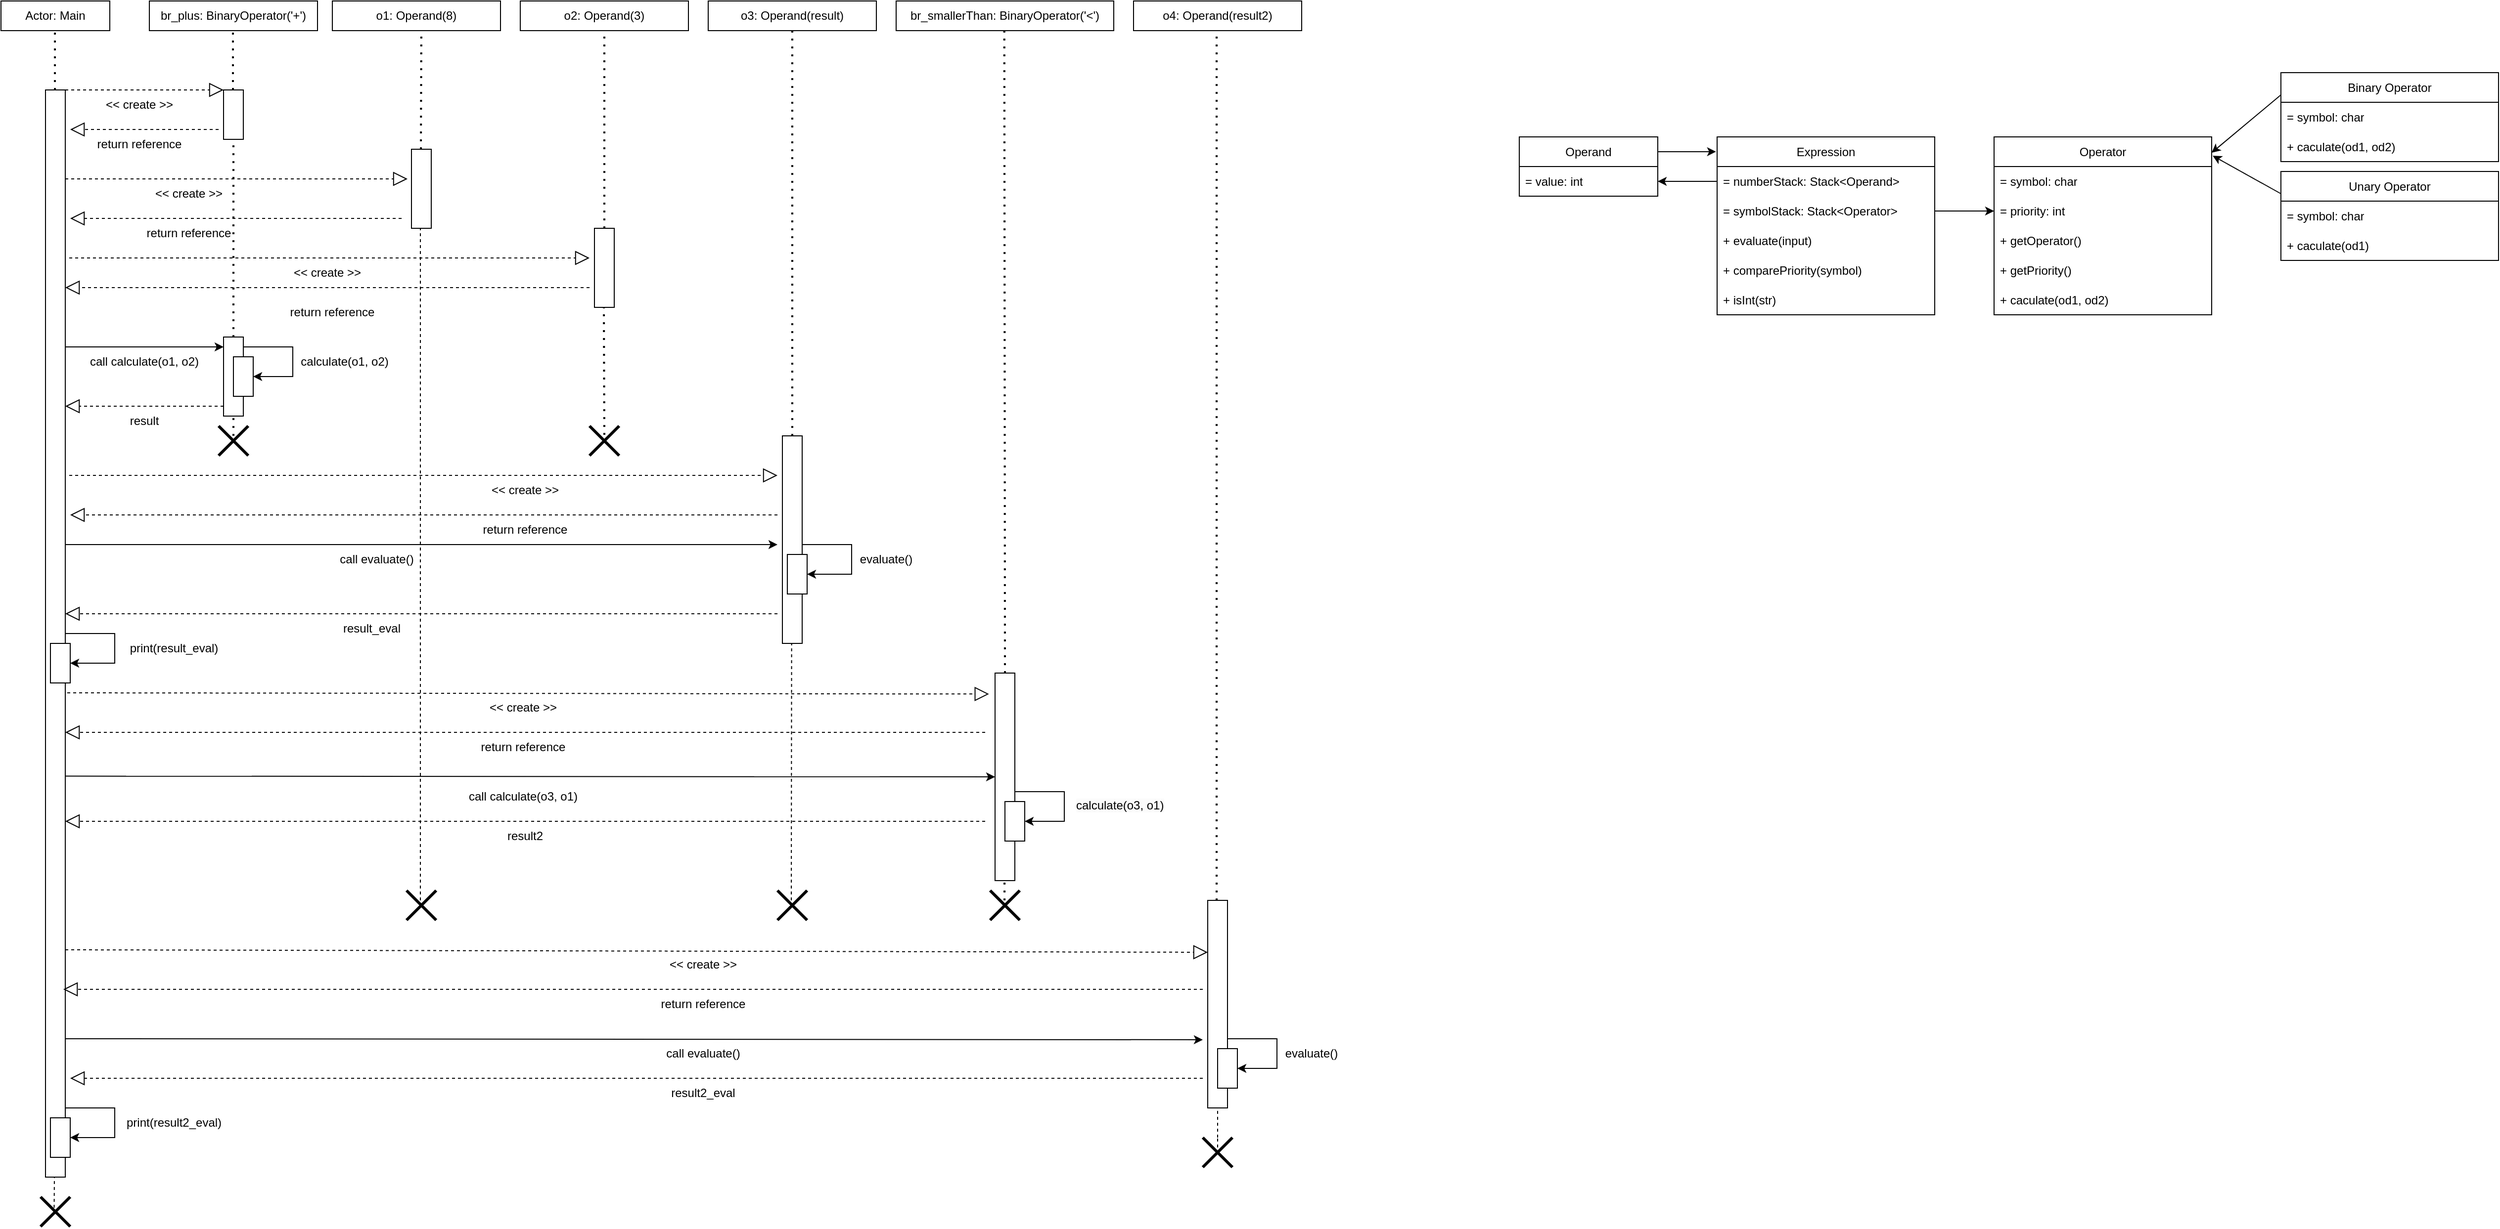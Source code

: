 <mxfile version="24.0.3" type="github">
  <diagram name="Page-1" id="vXKkPyih3UfHTyLI20uD">
    <mxGraphModel dx="1122" dy="753" grid="1" gridSize="10" guides="1" tooltips="1" connect="1" arrows="1" fold="1" page="1" pageScale="1" pageWidth="850" pageHeight="1100" math="0" shadow="0">
      <root>
        <mxCell id="0" />
        <mxCell id="1" parent="0" />
        <mxCell id="mRo3J8Dy_MVgOtisb3jq-1" value="" style="rounded=0;whiteSpace=wrap;html=1;" parent="1" vertex="1">
          <mxGeometry x="90" y="190" width="20" height="1100" as="geometry" />
        </mxCell>
        <mxCell id="mRo3J8Dy_MVgOtisb3jq-2" value="" style="endArrow=block;dashed=1;endFill=0;endSize=12;html=1;rounded=0;" parent="1" edge="1">
          <mxGeometry width="160" relative="1" as="geometry">
            <mxPoint x="110" y="190" as="sourcePoint" />
            <mxPoint x="270" y="190" as="targetPoint" />
          </mxGeometry>
        </mxCell>
        <mxCell id="mRo3J8Dy_MVgOtisb3jq-3" value="&amp;lt;&amp;lt; create &amp;gt;&amp;gt;" style="text;html=1;align=center;verticalAlign=middle;whiteSpace=wrap;rounded=0;" parent="1" vertex="1">
          <mxGeometry x="140" y="190" width="90" height="30" as="geometry" />
        </mxCell>
        <mxCell id="mRo3J8Dy_MVgOtisb3jq-4" value="" style="rounded=0;whiteSpace=wrap;html=1;" parent="1" vertex="1">
          <mxGeometry x="270" y="190" width="20" height="50" as="geometry" />
        </mxCell>
        <mxCell id="mRo3J8Dy_MVgOtisb3jq-5" value="" style="endArrow=none;dashed=1;html=1;dashPattern=1 3;strokeWidth=2;rounded=0;" parent="1" edge="1">
          <mxGeometry width="50" height="50" relative="1" as="geometry">
            <mxPoint x="279.5" y="190" as="sourcePoint" />
            <mxPoint x="279.5" y="130" as="targetPoint" />
          </mxGeometry>
        </mxCell>
        <mxCell id="mRo3J8Dy_MVgOtisb3jq-6" value="br_plus: BinaryOperator(&#39;+&#39;)" style="rounded=0;whiteSpace=wrap;html=1;" parent="1" vertex="1">
          <mxGeometry x="195" y="100" width="170" height="30" as="geometry" />
        </mxCell>
        <mxCell id="mRo3J8Dy_MVgOtisb3jq-7" value="" style="endArrow=block;dashed=1;endFill=0;endSize=12;html=1;rounded=0;entryX=-0.2;entryY=0.375;entryDx=0;entryDy=0;entryPerimeter=0;" parent="1" target="mRo3J8Dy_MVgOtisb3jq-9" edge="1">
          <mxGeometry width="160" relative="1" as="geometry">
            <mxPoint x="110" y="280" as="sourcePoint" />
            <mxPoint x="450" y="280.2" as="targetPoint" />
          </mxGeometry>
        </mxCell>
        <mxCell id="mRo3J8Dy_MVgOtisb3jq-8" value="&amp;lt;&amp;lt; create &amp;gt;&amp;gt;" style="text;html=1;align=center;verticalAlign=middle;whiteSpace=wrap;rounded=0;" parent="1" vertex="1">
          <mxGeometry x="190" y="280" width="90" height="30" as="geometry" />
        </mxCell>
        <mxCell id="mRo3J8Dy_MVgOtisb3jq-9" value="" style="rounded=0;whiteSpace=wrap;html=1;" parent="1" vertex="1">
          <mxGeometry x="460" y="250" width="20" height="80" as="geometry" />
        </mxCell>
        <mxCell id="mRo3J8Dy_MVgOtisb3jq-10" value="" style="endArrow=none;dashed=1;html=1;dashPattern=1 3;strokeWidth=2;rounded=0;" parent="1" edge="1">
          <mxGeometry width="50" height="50" relative="1" as="geometry">
            <mxPoint x="469.5" y="250" as="sourcePoint" />
            <mxPoint x="470" y="130" as="targetPoint" />
          </mxGeometry>
        </mxCell>
        <mxCell id="mRo3J8Dy_MVgOtisb3jq-11" value="o1: Operand(8)" style="rounded=0;whiteSpace=wrap;html=1;" parent="1" vertex="1">
          <mxGeometry x="380" y="100" width="170" height="30" as="geometry" />
        </mxCell>
        <mxCell id="mRo3J8Dy_MVgOtisb3jq-12" value="" style="rounded=0;whiteSpace=wrap;html=1;" parent="1" vertex="1">
          <mxGeometry x="645" y="330" width="20" height="80" as="geometry" />
        </mxCell>
        <mxCell id="mRo3J8Dy_MVgOtisb3jq-13" value="" style="endArrow=none;dashed=1;html=1;dashPattern=1 3;strokeWidth=2;rounded=0;exitX=0.5;exitY=0;exitDx=0;exitDy=0;" parent="1" source="mRo3J8Dy_MVgOtisb3jq-12" edge="1">
          <mxGeometry width="50" height="50" relative="1" as="geometry">
            <mxPoint x="654.5" y="250" as="sourcePoint" />
            <mxPoint x="655" y="130" as="targetPoint" />
          </mxGeometry>
        </mxCell>
        <mxCell id="mRo3J8Dy_MVgOtisb3jq-14" value="o2: Operand(3)" style="rounded=0;whiteSpace=wrap;html=1;" parent="1" vertex="1">
          <mxGeometry x="570" y="100" width="170" height="30" as="geometry" />
        </mxCell>
        <mxCell id="mRo3J8Dy_MVgOtisb3jq-15" value="&amp;lt;&amp;lt; create &amp;gt;&amp;gt;" style="text;html=1;align=center;verticalAlign=middle;whiteSpace=wrap;rounded=0;" parent="1" vertex="1">
          <mxGeometry x="330" y="360" width="90" height="30" as="geometry" />
        </mxCell>
        <mxCell id="mRo3J8Dy_MVgOtisb3jq-16" value="" style="endArrow=none;dashed=1;html=1;dashPattern=1 3;strokeWidth=2;rounded=0;entryX=0.5;entryY=1;entryDx=0;entryDy=0;" parent="1" target="mRo3J8Dy_MVgOtisb3jq-4" edge="1">
          <mxGeometry width="50" height="50" relative="1" as="geometry">
            <mxPoint x="280" y="440" as="sourcePoint" />
            <mxPoint x="280" y="500" as="targetPoint" />
          </mxGeometry>
        </mxCell>
        <mxCell id="mRo3J8Dy_MVgOtisb3jq-17" value="" style="rounded=0;whiteSpace=wrap;html=1;" parent="1" vertex="1">
          <mxGeometry x="270" y="440" width="20" height="80" as="geometry" />
        </mxCell>
        <mxCell id="mRo3J8Dy_MVgOtisb3jq-18" value="" style="endArrow=classic;html=1;rounded=0;entryX=0;entryY=0.125;entryDx=0;entryDy=0;entryPerimeter=0;" parent="1" target="mRo3J8Dy_MVgOtisb3jq-17" edge="1">
          <mxGeometry width="50" height="50" relative="1" as="geometry">
            <mxPoint x="110" y="450" as="sourcePoint" />
            <mxPoint x="160" y="400" as="targetPoint" />
          </mxGeometry>
        </mxCell>
        <mxCell id="mRo3J8Dy_MVgOtisb3jq-19" value="call calculate(o1, o2)" style="text;html=1;align=center;verticalAlign=middle;whiteSpace=wrap;rounded=0;" parent="1" vertex="1">
          <mxGeometry x="130" y="450" width="120" height="30" as="geometry" />
        </mxCell>
        <mxCell id="mRo3J8Dy_MVgOtisb3jq-20" value="" style="endArrow=block;dashed=1;endFill=0;endSize=12;html=1;rounded=0;" parent="1" edge="1">
          <mxGeometry width="160" relative="1" as="geometry">
            <mxPoint x="270" y="510" as="sourcePoint" />
            <mxPoint x="110" y="510" as="targetPoint" />
          </mxGeometry>
        </mxCell>
        <mxCell id="mRo3J8Dy_MVgOtisb3jq-21" value="result" style="text;html=1;align=center;verticalAlign=middle;whiteSpace=wrap;rounded=0;" parent="1" vertex="1">
          <mxGeometry x="160" y="510" width="60" height="30" as="geometry" />
        </mxCell>
        <mxCell id="mRo3J8Dy_MVgOtisb3jq-22" value="" style="rounded=0;whiteSpace=wrap;html=1;" parent="1" vertex="1">
          <mxGeometry x="835" y="540" width="20" height="210" as="geometry" />
        </mxCell>
        <mxCell id="mRo3J8Dy_MVgOtisb3jq-23" value="" style="endArrow=none;dashed=1;html=1;dashPattern=1 3;strokeWidth=2;rounded=0;exitX=0.5;exitY=0;exitDx=0;exitDy=0;" parent="1" source="mRo3J8Dy_MVgOtisb3jq-22" edge="1">
          <mxGeometry width="50" height="50" relative="1" as="geometry">
            <mxPoint x="844.5" y="250" as="sourcePoint" />
            <mxPoint x="845" y="130" as="targetPoint" />
          </mxGeometry>
        </mxCell>
        <mxCell id="mRo3J8Dy_MVgOtisb3jq-24" value="o3: Operand(result)" style="rounded=0;whiteSpace=wrap;html=1;" parent="1" vertex="1">
          <mxGeometry x="760" y="100" width="170" height="30" as="geometry" />
        </mxCell>
        <mxCell id="mRo3J8Dy_MVgOtisb3jq-25" value="&amp;lt;&amp;lt; create &amp;gt;&amp;gt;" style="text;html=1;align=center;verticalAlign=middle;whiteSpace=wrap;rounded=0;" parent="1" vertex="1">
          <mxGeometry x="530" y="580" width="90" height="30" as="geometry" />
        </mxCell>
        <mxCell id="mRo3J8Dy_MVgOtisb3jq-26" value="" style="endArrow=none;dashed=1;html=1;dashPattern=1 3;strokeWidth=2;rounded=0;" parent="1" edge="1">
          <mxGeometry width="50" height="50" relative="1" as="geometry">
            <mxPoint x="280" y="540" as="sourcePoint" />
            <mxPoint x="280" y="520" as="targetPoint" />
          </mxGeometry>
        </mxCell>
        <mxCell id="mRo3J8Dy_MVgOtisb3jq-27" value="" style="shape=umlDestroy;whiteSpace=wrap;html=1;strokeWidth=3;targetShapes=umlLifeline;" parent="1" vertex="1">
          <mxGeometry x="265" y="530" width="30" height="30" as="geometry" />
        </mxCell>
        <mxCell id="mRo3J8Dy_MVgOtisb3jq-28" value="" style="shape=umlDestroy;whiteSpace=wrap;html=1;strokeWidth=3;targetShapes=umlLifeline;" parent="1" vertex="1">
          <mxGeometry x="640" y="530" width="30" height="30" as="geometry" />
        </mxCell>
        <mxCell id="mRo3J8Dy_MVgOtisb3jq-29" value="" style="endArrow=none;dashed=1;html=1;dashPattern=1 3;strokeWidth=2;rounded=0;exitX=0.5;exitY=0.3;exitDx=0;exitDy=0;exitPerimeter=0;" parent="1" source="mRo3J8Dy_MVgOtisb3jq-28" edge="1">
          <mxGeometry width="50" height="50" relative="1" as="geometry">
            <mxPoint x="654.5" y="490" as="sourcePoint" />
            <mxPoint x="654.5" y="410" as="targetPoint" />
          </mxGeometry>
        </mxCell>
        <mxCell id="mRo3J8Dy_MVgOtisb3jq-30" value="" style="endArrow=block;dashed=1;endFill=0;endSize=12;html=1;rounded=0;" parent="1" edge="1">
          <mxGeometry width="160" relative="1" as="geometry">
            <mxPoint x="114" y="360" as="sourcePoint" />
            <mxPoint x="640" y="360" as="targetPoint" />
          </mxGeometry>
        </mxCell>
        <mxCell id="mRo3J8Dy_MVgOtisb3jq-31" value="" style="endArrow=block;dashed=1;endFill=0;endSize=12;html=1;rounded=0;" parent="1" edge="1">
          <mxGeometry width="160" relative="1" as="geometry">
            <mxPoint x="114" y="580" as="sourcePoint" />
            <mxPoint x="830" y="580" as="targetPoint" />
          </mxGeometry>
        </mxCell>
        <mxCell id="mRo3J8Dy_MVgOtisb3jq-32" value="" style="endArrow=classic;html=1;rounded=0;" parent="1" edge="1">
          <mxGeometry width="50" height="50" relative="1" as="geometry">
            <mxPoint x="110" y="650" as="sourcePoint" />
            <mxPoint x="830" y="650" as="targetPoint" />
          </mxGeometry>
        </mxCell>
        <mxCell id="mRo3J8Dy_MVgOtisb3jq-33" value="call evaluate()" style="text;html=1;align=center;verticalAlign=middle;whiteSpace=wrap;rounded=0;" parent="1" vertex="1">
          <mxGeometry x="385" y="650" width="80" height="30" as="geometry" />
        </mxCell>
        <mxCell id="mRo3J8Dy_MVgOtisb3jq-34" value="" style="endArrow=block;dashed=1;endFill=0;endSize=12;html=1;rounded=0;" parent="1" edge="1">
          <mxGeometry width="160" relative="1" as="geometry">
            <mxPoint x="830" y="720" as="sourcePoint" />
            <mxPoint x="110" y="720" as="targetPoint" />
          </mxGeometry>
        </mxCell>
        <mxCell id="mRo3J8Dy_MVgOtisb3jq-35" value="result_eval" style="text;html=1;align=center;verticalAlign=middle;whiteSpace=wrap;rounded=0;" parent="1" vertex="1">
          <mxGeometry x="390" y="720" width="60" height="30" as="geometry" />
        </mxCell>
        <mxCell id="mRo3J8Dy_MVgOtisb3jq-36" value="" style="endArrow=none;dashed=1;html=1;dashPattern=1 3;strokeWidth=2;rounded=0;" parent="1" edge="1">
          <mxGeometry width="50" height="50" relative="1" as="geometry">
            <mxPoint x="99.5" y="190" as="sourcePoint" />
            <mxPoint x="99.5" y="130" as="targetPoint" />
          </mxGeometry>
        </mxCell>
        <mxCell id="mRo3J8Dy_MVgOtisb3jq-37" value="Actor: Main" style="rounded=0;whiteSpace=wrap;html=1;" parent="1" vertex="1">
          <mxGeometry x="45" y="100" width="110" height="30" as="geometry" />
        </mxCell>
        <mxCell id="mRo3J8Dy_MVgOtisb3jq-38" value="" style="endArrow=block;dashed=1;endFill=0;endSize=12;html=1;rounded=0;" parent="1" edge="1">
          <mxGeometry width="160" relative="1" as="geometry">
            <mxPoint x="265" y="230" as="sourcePoint" />
            <mxPoint x="115" y="230" as="targetPoint" />
          </mxGeometry>
        </mxCell>
        <mxCell id="mRo3J8Dy_MVgOtisb3jq-39" value="" style="endArrow=block;dashed=1;endFill=0;endSize=12;html=1;rounded=0;" parent="1" edge="1">
          <mxGeometry width="160" relative="1" as="geometry">
            <mxPoint x="450" y="320" as="sourcePoint" />
            <mxPoint x="115" y="320" as="targetPoint" />
          </mxGeometry>
        </mxCell>
        <mxCell id="mRo3J8Dy_MVgOtisb3jq-40" value="" style="endArrow=block;dashed=1;endFill=0;endSize=12;html=1;rounded=0;" parent="1" edge="1">
          <mxGeometry width="160" relative="1" as="geometry">
            <mxPoint x="640" y="390" as="sourcePoint" />
            <mxPoint x="110" y="390" as="targetPoint" />
          </mxGeometry>
        </mxCell>
        <mxCell id="mRo3J8Dy_MVgOtisb3jq-41" value="return reference" style="text;html=1;strokeColor=none;fillColor=none;align=center;verticalAlign=middle;whiteSpace=wrap;rounded=0;" parent="1" vertex="1">
          <mxGeometry x="140" y="230" width="90" height="30" as="geometry" />
        </mxCell>
        <mxCell id="mRo3J8Dy_MVgOtisb3jq-42" value="return reference" style="text;html=1;strokeColor=none;fillColor=none;align=center;verticalAlign=middle;whiteSpace=wrap;rounded=0;" parent="1" vertex="1">
          <mxGeometry x="190" y="320" width="90" height="30" as="geometry" />
        </mxCell>
        <mxCell id="mRo3J8Dy_MVgOtisb3jq-43" value="return reference" style="text;html=1;strokeColor=none;fillColor=none;align=center;verticalAlign=middle;whiteSpace=wrap;rounded=0;" parent="1" vertex="1">
          <mxGeometry x="335" y="400" width="90" height="30" as="geometry" />
        </mxCell>
        <mxCell id="mRo3J8Dy_MVgOtisb3jq-44" value="" style="endArrow=block;dashed=1;endFill=0;endSize=12;html=1;rounded=0;" parent="1" edge="1">
          <mxGeometry width="160" relative="1" as="geometry">
            <mxPoint x="830" y="620" as="sourcePoint" />
            <mxPoint x="115" y="620" as="targetPoint" />
          </mxGeometry>
        </mxCell>
        <mxCell id="mRo3J8Dy_MVgOtisb3jq-45" value="return reference" style="text;html=1;strokeColor=none;fillColor=none;align=center;verticalAlign=middle;whiteSpace=wrap;rounded=0;" parent="1" vertex="1">
          <mxGeometry x="530" y="620" width="90" height="30" as="geometry" />
        </mxCell>
        <mxCell id="mRo3J8Dy_MVgOtisb3jq-46" value="Expression" style="swimlane;fontStyle=0;childLayout=stackLayout;horizontal=1;startSize=30;horizontalStack=0;resizeParent=1;resizeParentMax=0;resizeLast=0;collapsible=1;marginBottom=0;whiteSpace=wrap;html=1;" parent="1" vertex="1">
          <mxGeometry x="1780" y="237.5" width="220" height="180" as="geometry" />
        </mxCell>
        <mxCell id="mRo3J8Dy_MVgOtisb3jq-47" value="= numberStack: Stack&amp;lt;Operand&amp;gt;" style="text;strokeColor=none;fillColor=none;align=left;verticalAlign=middle;spacingLeft=4;spacingRight=4;overflow=hidden;points=[[0,0.5],[1,0.5]];portConstraint=eastwest;rotatable=0;whiteSpace=wrap;html=1;" parent="mRo3J8Dy_MVgOtisb3jq-46" vertex="1">
          <mxGeometry y="30" width="220" height="30" as="geometry" />
        </mxCell>
        <mxCell id="mRo3J8Dy_MVgOtisb3jq-48" value="= symbolStack: Stack&amp;lt;Operator&amp;gt;" style="text;strokeColor=none;fillColor=none;align=left;verticalAlign=middle;spacingLeft=4;spacingRight=4;overflow=hidden;points=[[0,0.5],[1,0.5]];portConstraint=eastwest;rotatable=0;whiteSpace=wrap;html=1;" parent="mRo3J8Dy_MVgOtisb3jq-46" vertex="1">
          <mxGeometry y="60" width="220" height="30" as="geometry" />
        </mxCell>
        <mxCell id="mRo3J8Dy_MVgOtisb3jq-49" value="+ evaluate(input)" style="text;strokeColor=none;fillColor=none;align=left;verticalAlign=middle;spacingLeft=4;spacingRight=4;overflow=hidden;points=[[0,0.5],[1,0.5]];portConstraint=eastwest;rotatable=0;whiteSpace=wrap;html=1;" parent="mRo3J8Dy_MVgOtisb3jq-46" vertex="1">
          <mxGeometry y="90" width="220" height="30" as="geometry" />
        </mxCell>
        <mxCell id="mRo3J8Dy_MVgOtisb3jq-50" value="+&amp;nbsp;comparePriority(symbol)" style="text;strokeColor=none;fillColor=none;align=left;verticalAlign=middle;spacingLeft=4;spacingRight=4;overflow=hidden;points=[[0,0.5],[1,0.5]];portConstraint=eastwest;rotatable=0;whiteSpace=wrap;html=1;" parent="mRo3J8Dy_MVgOtisb3jq-46" vertex="1">
          <mxGeometry y="120" width="220" height="30" as="geometry" />
        </mxCell>
        <mxCell id="mRo3J8Dy_MVgOtisb3jq-51" value="+&amp;nbsp;isInt(str)" style="text;strokeColor=none;fillColor=none;align=left;verticalAlign=middle;spacingLeft=4;spacingRight=4;overflow=hidden;points=[[0,0.5],[1,0.5]];portConstraint=eastwest;rotatable=0;whiteSpace=wrap;html=1;" parent="mRo3J8Dy_MVgOtisb3jq-46" vertex="1">
          <mxGeometry y="150" width="220" height="30" as="geometry" />
        </mxCell>
        <mxCell id="mRo3J8Dy_MVgOtisb3jq-52" value="Operand" style="swimlane;fontStyle=0;childLayout=stackLayout;horizontal=1;startSize=30;horizontalStack=0;resizeParent=1;resizeParentMax=0;resizeLast=0;collapsible=1;marginBottom=0;whiteSpace=wrap;html=1;" parent="1" vertex="1">
          <mxGeometry x="1580" y="237.5" width="140" height="60" as="geometry" />
        </mxCell>
        <mxCell id="mRo3J8Dy_MVgOtisb3jq-53" value="= value: int" style="text;strokeColor=none;fillColor=none;align=left;verticalAlign=middle;spacingLeft=4;spacingRight=4;overflow=hidden;points=[[0,0.5],[1,0.5]];portConstraint=eastwest;rotatable=0;whiteSpace=wrap;html=1;" parent="mRo3J8Dy_MVgOtisb3jq-52" vertex="1">
          <mxGeometry y="30" width="140" height="30" as="geometry" />
        </mxCell>
        <mxCell id="mRo3J8Dy_MVgOtisb3jq-54" style="edgeStyle=orthogonalEdgeStyle;rounded=0;orthogonalLoop=1;jettySize=auto;html=1;exitX=1;exitY=0.25;exitDx=0;exitDy=0;entryX=-0.005;entryY=0.083;entryDx=0;entryDy=0;entryPerimeter=0;" parent="1" source="mRo3J8Dy_MVgOtisb3jq-52" target="mRo3J8Dy_MVgOtisb3jq-46" edge="1">
          <mxGeometry relative="1" as="geometry" />
        </mxCell>
        <mxCell id="mRo3J8Dy_MVgOtisb3jq-55" style="edgeStyle=none;rounded=0;orthogonalLoop=1;jettySize=auto;html=1;exitX=0;exitY=0.5;exitDx=0;exitDy=0;entryX=1;entryY=0.5;entryDx=0;entryDy=0;" parent="1" source="mRo3J8Dy_MVgOtisb3jq-47" target="mRo3J8Dy_MVgOtisb3jq-53" edge="1">
          <mxGeometry relative="1" as="geometry" />
        </mxCell>
        <mxCell id="mRo3J8Dy_MVgOtisb3jq-56" value="Operator" style="swimlane;fontStyle=0;childLayout=stackLayout;horizontal=1;startSize=30;horizontalStack=0;resizeParent=1;resizeParentMax=0;resizeLast=0;collapsible=1;marginBottom=0;whiteSpace=wrap;html=1;" parent="1" vertex="1">
          <mxGeometry x="2060" y="237.5" width="220" height="180" as="geometry" />
        </mxCell>
        <mxCell id="mRo3J8Dy_MVgOtisb3jq-57" value="= symbol: char" style="text;strokeColor=none;fillColor=none;align=left;verticalAlign=middle;spacingLeft=4;spacingRight=4;overflow=hidden;points=[[0,0.5],[1,0.5]];portConstraint=eastwest;rotatable=0;whiteSpace=wrap;html=1;" parent="mRo3J8Dy_MVgOtisb3jq-56" vertex="1">
          <mxGeometry y="30" width="220" height="30" as="geometry" />
        </mxCell>
        <mxCell id="mRo3J8Dy_MVgOtisb3jq-58" value="= priority: int" style="text;strokeColor=none;fillColor=none;align=left;verticalAlign=middle;spacingLeft=4;spacingRight=4;overflow=hidden;points=[[0,0.5],[1,0.5]];portConstraint=eastwest;rotatable=0;whiteSpace=wrap;html=1;" parent="mRo3J8Dy_MVgOtisb3jq-56" vertex="1">
          <mxGeometry y="60" width="220" height="30" as="geometry" />
        </mxCell>
        <mxCell id="mRo3J8Dy_MVgOtisb3jq-59" value="+ getOperator()" style="text;strokeColor=none;fillColor=none;align=left;verticalAlign=middle;spacingLeft=4;spacingRight=4;overflow=hidden;points=[[0,0.5],[1,0.5]];portConstraint=eastwest;rotatable=0;whiteSpace=wrap;html=1;" parent="mRo3J8Dy_MVgOtisb3jq-56" vertex="1">
          <mxGeometry y="90" width="220" height="30" as="geometry" />
        </mxCell>
        <mxCell id="mRo3J8Dy_MVgOtisb3jq-60" value="+&amp;nbsp;getPriority()" style="text;strokeColor=none;fillColor=none;align=left;verticalAlign=middle;spacingLeft=4;spacingRight=4;overflow=hidden;points=[[0,0.5],[1,0.5]];portConstraint=eastwest;rotatable=0;whiteSpace=wrap;html=1;" parent="mRo3J8Dy_MVgOtisb3jq-56" vertex="1">
          <mxGeometry y="120" width="220" height="30" as="geometry" />
        </mxCell>
        <mxCell id="mRo3J8Dy_MVgOtisb3jq-61" value="+&amp;nbsp;caculate(od1, od2)" style="text;strokeColor=none;fillColor=none;align=left;verticalAlign=middle;spacingLeft=4;spacingRight=4;overflow=hidden;points=[[0,0.5],[1,0.5]];portConstraint=eastwest;rotatable=0;whiteSpace=wrap;html=1;" parent="mRo3J8Dy_MVgOtisb3jq-56" vertex="1">
          <mxGeometry y="150" width="220" height="30" as="geometry" />
        </mxCell>
        <mxCell id="mRo3J8Dy_MVgOtisb3jq-62" style="edgeStyle=none;rounded=0;orthogonalLoop=1;jettySize=auto;html=1;exitX=1;exitY=0.5;exitDx=0;exitDy=0;entryX=0;entryY=0.5;entryDx=0;entryDy=0;" parent="1" source="mRo3J8Dy_MVgOtisb3jq-48" target="mRo3J8Dy_MVgOtisb3jq-58" edge="1">
          <mxGeometry relative="1" as="geometry" />
        </mxCell>
        <mxCell id="mRo3J8Dy_MVgOtisb3jq-63" value="Binary Operator" style="swimlane;fontStyle=0;childLayout=stackLayout;horizontal=1;startSize=30;horizontalStack=0;resizeParent=1;resizeParentMax=0;resizeLast=0;collapsible=1;marginBottom=0;whiteSpace=wrap;html=1;" parent="1" vertex="1">
          <mxGeometry x="2350" y="172.5" width="220" height="90" as="geometry" />
        </mxCell>
        <mxCell id="mRo3J8Dy_MVgOtisb3jq-64" value="= symbol: char" style="text;strokeColor=none;fillColor=none;align=left;verticalAlign=middle;spacingLeft=4;spacingRight=4;overflow=hidden;points=[[0,0.5],[1,0.5]];portConstraint=eastwest;rotatable=0;whiteSpace=wrap;html=1;" parent="mRo3J8Dy_MVgOtisb3jq-63" vertex="1">
          <mxGeometry y="30" width="220" height="30" as="geometry" />
        </mxCell>
        <mxCell id="mRo3J8Dy_MVgOtisb3jq-65" value="+&amp;nbsp;caculate(od1, od2)" style="text;strokeColor=none;fillColor=none;align=left;verticalAlign=middle;spacingLeft=4;spacingRight=4;overflow=hidden;points=[[0,0.5],[1,0.5]];portConstraint=eastwest;rotatable=0;whiteSpace=wrap;html=1;" parent="mRo3J8Dy_MVgOtisb3jq-63" vertex="1">
          <mxGeometry y="60" width="220" height="30" as="geometry" />
        </mxCell>
        <mxCell id="mRo3J8Dy_MVgOtisb3jq-66" value="Unary Operator" style="swimlane;fontStyle=0;childLayout=stackLayout;horizontal=1;startSize=30;horizontalStack=0;resizeParent=1;resizeParentMax=0;resizeLast=0;collapsible=1;marginBottom=0;whiteSpace=wrap;html=1;" parent="1" vertex="1">
          <mxGeometry x="2350" y="272.5" width="220" height="90" as="geometry" />
        </mxCell>
        <mxCell id="mRo3J8Dy_MVgOtisb3jq-67" value="= symbol: char" style="text;strokeColor=none;fillColor=none;align=left;verticalAlign=middle;spacingLeft=4;spacingRight=4;overflow=hidden;points=[[0,0.5],[1,0.5]];portConstraint=eastwest;rotatable=0;whiteSpace=wrap;html=1;" parent="mRo3J8Dy_MVgOtisb3jq-66" vertex="1">
          <mxGeometry y="30" width="220" height="30" as="geometry" />
        </mxCell>
        <mxCell id="mRo3J8Dy_MVgOtisb3jq-68" value="+&amp;nbsp;caculate(od1)" style="text;strokeColor=none;fillColor=none;align=left;verticalAlign=middle;spacingLeft=4;spacingRight=4;overflow=hidden;points=[[0,0.5],[1,0.5]];portConstraint=eastwest;rotatable=0;whiteSpace=wrap;html=1;" parent="mRo3J8Dy_MVgOtisb3jq-66" vertex="1">
          <mxGeometry y="60" width="220" height="30" as="geometry" />
        </mxCell>
        <mxCell id="mRo3J8Dy_MVgOtisb3jq-69" style="edgeStyle=none;rounded=0;orthogonalLoop=1;jettySize=auto;html=1;exitX=0;exitY=0.25;exitDx=0;exitDy=0;entryX=1.005;entryY=0.106;entryDx=0;entryDy=0;entryPerimeter=0;" parent="1" source="mRo3J8Dy_MVgOtisb3jq-66" target="mRo3J8Dy_MVgOtisb3jq-56" edge="1">
          <mxGeometry relative="1" as="geometry" />
        </mxCell>
        <mxCell id="mRo3J8Dy_MVgOtisb3jq-70" style="edgeStyle=none;rounded=0;orthogonalLoop=1;jettySize=auto;html=1;exitX=0;exitY=0.25;exitDx=0;exitDy=0;entryX=1;entryY=0.089;entryDx=0;entryDy=0;entryPerimeter=0;" parent="1" source="mRo3J8Dy_MVgOtisb3jq-63" target="mRo3J8Dy_MVgOtisb3jq-56" edge="1">
          <mxGeometry relative="1" as="geometry" />
        </mxCell>
        <mxCell id="mRo3J8Dy_MVgOtisb3jq-71" value="br_smallerThan: BinaryOperator(&#39;&amp;lt;&#39;)" style="rounded=0;whiteSpace=wrap;html=1;" parent="1" vertex="1">
          <mxGeometry x="950" y="100" width="220" height="30" as="geometry" />
        </mxCell>
        <mxCell id="mRo3J8Dy_MVgOtisb3jq-72" value="" style="endArrow=none;dashed=1;html=1;dashPattern=1 3;strokeWidth=2;rounded=0;" parent="1" edge="1">
          <mxGeometry width="50" height="50" relative="1" as="geometry">
            <mxPoint x="1060" y="780" as="sourcePoint" />
            <mxPoint x="1059.38" y="130" as="targetPoint" />
          </mxGeometry>
        </mxCell>
        <mxCell id="mRo3J8Dy_MVgOtisb3jq-73" value="" style="rounded=0;whiteSpace=wrap;html=1;" parent="1" vertex="1">
          <mxGeometry x="1050" y="780" width="20" height="210" as="geometry" />
        </mxCell>
        <mxCell id="mRo3J8Dy_MVgOtisb3jq-74" value="&amp;lt;&amp;lt; create &amp;gt;&amp;gt;" style="text;html=1;align=center;verticalAlign=middle;whiteSpace=wrap;rounded=0;" parent="1" vertex="1">
          <mxGeometry x="528" y="800" width="90" height="30" as="geometry" />
        </mxCell>
        <mxCell id="mRo3J8Dy_MVgOtisb3jq-75" value="" style="endArrow=block;dashed=1;endFill=0;endSize=12;html=1;rounded=0;entryX=-0.306;entryY=0.101;entryDx=0;entryDy=0;entryPerimeter=0;" parent="1" target="mRo3J8Dy_MVgOtisb3jq-73" edge="1">
          <mxGeometry width="160" relative="1" as="geometry">
            <mxPoint x="112" y="800" as="sourcePoint" />
            <mxPoint x="828" y="800" as="targetPoint" />
          </mxGeometry>
        </mxCell>
        <mxCell id="mRo3J8Dy_MVgOtisb3jq-76" value="" style="rounded=0;whiteSpace=wrap;html=1;" parent="1" vertex="1">
          <mxGeometry x="280" y="460" width="20" height="40" as="geometry" />
        </mxCell>
        <mxCell id="mRo3J8Dy_MVgOtisb3jq-77" value="" style="endArrow=classic;html=1;rounded=0;entryX=1;entryY=0.5;entryDx=0;entryDy=0;" parent="1" target="mRo3J8Dy_MVgOtisb3jq-76" edge="1">
          <mxGeometry width="50" height="50" relative="1" as="geometry">
            <mxPoint x="290" y="450" as="sourcePoint" />
            <mxPoint x="310" y="480" as="targetPoint" />
            <Array as="points">
              <mxPoint x="340" y="450" />
              <mxPoint x="340" y="480" />
            </Array>
          </mxGeometry>
        </mxCell>
        <mxCell id="mRo3J8Dy_MVgOtisb3jq-78" value="calculate(o1, o2)" style="text;html=1;align=center;verticalAlign=middle;whiteSpace=wrap;rounded=0;" parent="1" vertex="1">
          <mxGeometry x="335" y="450" width="115" height="30" as="geometry" />
        </mxCell>
        <mxCell id="mRo3J8Dy_MVgOtisb3jq-81" value="" style="rounded=0;whiteSpace=wrap;html=1;" parent="1" vertex="1">
          <mxGeometry x="840" y="660" width="20" height="40" as="geometry" />
        </mxCell>
        <mxCell id="mRo3J8Dy_MVgOtisb3jq-83" value="" style="endArrow=classic;html=1;rounded=0;" parent="1" edge="1">
          <mxGeometry width="50" height="50" relative="1" as="geometry">
            <mxPoint x="855" y="650" as="sourcePoint" />
            <mxPoint x="860" y="680" as="targetPoint" />
            <Array as="points">
              <mxPoint x="905" y="650" />
              <mxPoint x="905" y="680" />
            </Array>
          </mxGeometry>
        </mxCell>
        <mxCell id="mRo3J8Dy_MVgOtisb3jq-84" value="evaluate()" style="text;html=1;align=center;verticalAlign=middle;whiteSpace=wrap;rounded=0;" parent="1" vertex="1">
          <mxGeometry x="910" y="650" width="60" height="30" as="geometry" />
        </mxCell>
        <mxCell id="i0x0hVk65Gr4H84DX87L-1" value="" style="endArrow=block;dashed=1;endFill=0;endSize=12;html=1;rounded=0;" edge="1" parent="1">
          <mxGeometry width="160" relative="1" as="geometry">
            <mxPoint x="1040" y="840" as="sourcePoint" />
            <mxPoint x="110" y="840" as="targetPoint" />
          </mxGeometry>
        </mxCell>
        <mxCell id="i0x0hVk65Gr4H84DX87L-2" value="return reference" style="text;html=1;strokeColor=none;fillColor=none;align=center;verticalAlign=middle;whiteSpace=wrap;rounded=0;" vertex="1" parent="1">
          <mxGeometry x="528" y="840" width="90" height="30" as="geometry" />
        </mxCell>
        <mxCell id="i0x0hVk65Gr4H84DX87L-4" value="call calculate(o3, o1)" style="text;html=1;align=center;verticalAlign=middle;whiteSpace=wrap;rounded=0;" vertex="1" parent="1">
          <mxGeometry x="513" y="890" width="120" height="30" as="geometry" />
        </mxCell>
        <mxCell id="i0x0hVk65Gr4H84DX87L-5" value="" style="rounded=0;whiteSpace=wrap;html=1;" vertex="1" parent="1">
          <mxGeometry x="1060" y="910" width="20" height="40" as="geometry" />
        </mxCell>
        <mxCell id="i0x0hVk65Gr4H84DX87L-6" value="" style="endArrow=classic;html=1;rounded=0;entryX=1;entryY=0.5;entryDx=0;entryDy=0;" edge="1" parent="1">
          <mxGeometry width="50" height="50" relative="1" as="geometry">
            <mxPoint x="1070" y="900" as="sourcePoint" />
            <mxPoint x="1080" y="930" as="targetPoint" />
            <Array as="points">
              <mxPoint x="1120" y="900" />
              <mxPoint x="1120" y="930" />
            </Array>
          </mxGeometry>
        </mxCell>
        <mxCell id="i0x0hVk65Gr4H84DX87L-7" value="&lt;span style=&quot;color: rgb(0, 0, 0); font-family: Helvetica; font-size: 12px; font-style: normal; font-variant-ligatures: normal; font-variant-caps: normal; font-weight: 400; letter-spacing: normal; orphans: 2; text-align: center; text-indent: 0px; text-transform: none; widows: 2; word-spacing: 0px; -webkit-text-stroke-width: 0px; white-space: normal; background-color: rgb(251, 251, 251); text-decoration-thickness: initial; text-decoration-style: initial; text-decoration-color: initial; display: inline !important; float: none;&quot;&gt;calculate(o3, o1)&lt;/span&gt;" style="text;whiteSpace=wrap;html=1;" vertex="1" parent="1">
          <mxGeometry x="1130" y="900" width="120" height="40" as="geometry" />
        </mxCell>
        <mxCell id="i0x0hVk65Gr4H84DX87L-8" value="" style="endArrow=block;dashed=1;endFill=0;endSize=12;html=1;rounded=0;" edge="1" parent="1">
          <mxGeometry width="160" relative="1" as="geometry">
            <mxPoint x="1040" y="930" as="sourcePoint" />
            <mxPoint x="110" y="930" as="targetPoint" />
          </mxGeometry>
        </mxCell>
        <mxCell id="i0x0hVk65Gr4H84DX87L-9" value="result2" style="text;html=1;align=center;verticalAlign=middle;whiteSpace=wrap;rounded=0;" vertex="1" parent="1">
          <mxGeometry x="545" y="930" width="60" height="30" as="geometry" />
        </mxCell>
        <mxCell id="i0x0hVk65Gr4H84DX87L-11" value="" style="endArrow=classic;html=1;rounded=0;entryX=0;entryY=0.5;entryDx=0;entryDy=0;" edge="1" parent="1" target="mRo3J8Dy_MVgOtisb3jq-73">
          <mxGeometry width="50" height="50" relative="1" as="geometry">
            <mxPoint x="110" y="884.29" as="sourcePoint" />
            <mxPoint x="270" y="884.29" as="targetPoint" />
          </mxGeometry>
        </mxCell>
        <mxCell id="i0x0hVk65Gr4H84DX87L-12" value="" style="endArrow=block;dashed=1;endFill=0;endSize=12;html=1;rounded=0;entryX=0;entryY=0.25;entryDx=0;entryDy=0;" edge="1" parent="1" target="i0x0hVk65Gr4H84DX87L-17">
          <mxGeometry width="160" relative="1" as="geometry">
            <mxPoint x="110" y="1060" as="sourcePoint" />
            <mxPoint x="1042" y="1061" as="targetPoint" />
          </mxGeometry>
        </mxCell>
        <mxCell id="i0x0hVk65Gr4H84DX87L-13" value="" style="endArrow=none;dashed=1;html=1;dashPattern=1 3;strokeWidth=2;rounded=0;" edge="1" parent="1">
          <mxGeometry width="50" height="50" relative="1" as="geometry">
            <mxPoint x="1059.55" y="1010" as="sourcePoint" />
            <mxPoint x="1059.55" y="990" as="targetPoint" />
          </mxGeometry>
        </mxCell>
        <mxCell id="i0x0hVk65Gr4H84DX87L-14" value="" style="shape=umlDestroy;whiteSpace=wrap;html=1;strokeWidth=3;targetShapes=umlLifeline;" vertex="1" parent="1">
          <mxGeometry x="1045" y="1000" width="30" height="30" as="geometry" />
        </mxCell>
        <mxCell id="i0x0hVk65Gr4H84DX87L-15" value="o4: Operand(result2)" style="rounded=0;whiteSpace=wrap;html=1;" vertex="1" parent="1">
          <mxGeometry x="1190" y="100" width="170" height="30" as="geometry" />
        </mxCell>
        <mxCell id="i0x0hVk65Gr4H84DX87L-16" value="" style="endArrow=none;dashed=1;html=1;dashPattern=1 3;strokeWidth=2;rounded=0;" edge="1" parent="1">
          <mxGeometry width="50" height="50" relative="1" as="geometry">
            <mxPoint x="1274" y="1010" as="sourcePoint" />
            <mxPoint x="1274" y="130" as="targetPoint" />
          </mxGeometry>
        </mxCell>
        <mxCell id="i0x0hVk65Gr4H84DX87L-17" value="" style="rounded=0;whiteSpace=wrap;html=1;" vertex="1" parent="1">
          <mxGeometry x="1265" y="1010" width="20" height="210" as="geometry" />
        </mxCell>
        <mxCell id="i0x0hVk65Gr4H84DX87L-18" value="&amp;lt;&amp;lt; create &amp;gt;&amp;gt;" style="text;html=1;align=center;verticalAlign=middle;whiteSpace=wrap;rounded=0;" vertex="1" parent="1">
          <mxGeometry x="710" y="1060" width="90" height="30" as="geometry" />
        </mxCell>
        <mxCell id="i0x0hVk65Gr4H84DX87L-19" value="" style="endArrow=block;dashed=1;endFill=0;endSize=12;html=1;rounded=0;" edge="1" parent="1">
          <mxGeometry width="160" relative="1" as="geometry">
            <mxPoint x="1260" y="1100" as="sourcePoint" />
            <mxPoint x="108" y="1100" as="targetPoint" />
          </mxGeometry>
        </mxCell>
        <mxCell id="i0x0hVk65Gr4H84DX87L-20" value="return reference" style="text;html=1;strokeColor=none;fillColor=none;align=center;verticalAlign=middle;whiteSpace=wrap;rounded=0;" vertex="1" parent="1">
          <mxGeometry x="710" y="1100" width="90" height="30" as="geometry" />
        </mxCell>
        <mxCell id="i0x0hVk65Gr4H84DX87L-21" value="" style="endArrow=classic;html=1;rounded=0;" edge="1" parent="1">
          <mxGeometry width="50" height="50" relative="1" as="geometry">
            <mxPoint x="110" y="1150" as="sourcePoint" />
            <mxPoint x="1260" y="1151" as="targetPoint" />
          </mxGeometry>
        </mxCell>
        <mxCell id="i0x0hVk65Gr4H84DX87L-22" value="call evaluate()" style="text;html=1;align=center;verticalAlign=middle;whiteSpace=wrap;rounded=0;" vertex="1" parent="1">
          <mxGeometry x="715" y="1150" width="80" height="30" as="geometry" />
        </mxCell>
        <mxCell id="i0x0hVk65Gr4H84DX87L-24" value="" style="rounded=0;whiteSpace=wrap;html=1;" vertex="1" parent="1">
          <mxGeometry x="1275" y="1160" width="20" height="40" as="geometry" />
        </mxCell>
        <mxCell id="i0x0hVk65Gr4H84DX87L-25" value="" style="endArrow=classic;html=1;rounded=0;entryX=1;entryY=0.5;entryDx=0;entryDy=0;" edge="1" parent="1">
          <mxGeometry width="50" height="50" relative="1" as="geometry">
            <mxPoint x="1285" y="1150" as="sourcePoint" />
            <mxPoint x="1295" y="1180" as="targetPoint" />
            <Array as="points">
              <mxPoint x="1335" y="1150" />
              <mxPoint x="1335" y="1180" />
            </Array>
          </mxGeometry>
        </mxCell>
        <mxCell id="i0x0hVk65Gr4H84DX87L-26" value="evaluate()" style="text;html=1;align=center;verticalAlign=middle;whiteSpace=wrap;rounded=0;" vertex="1" parent="1">
          <mxGeometry x="1340" y="1150" width="60" height="30" as="geometry" />
        </mxCell>
        <mxCell id="i0x0hVk65Gr4H84DX87L-27" value="" style="endArrow=block;dashed=1;endFill=0;endSize=12;html=1;rounded=0;" edge="1" parent="1">
          <mxGeometry width="160" relative="1" as="geometry">
            <mxPoint x="1260" y="1190" as="sourcePoint" />
            <mxPoint x="115" y="1190" as="targetPoint" />
          </mxGeometry>
        </mxCell>
        <mxCell id="i0x0hVk65Gr4H84DX87L-28" value="result2_eval" style="text;html=1;align=center;verticalAlign=middle;whiteSpace=wrap;rounded=0;" vertex="1" parent="1">
          <mxGeometry x="725" y="1190" width="60" height="30" as="geometry" />
        </mxCell>
        <mxCell id="i0x0hVk65Gr4H84DX87L-29" value="" style="endArrow=none;dashed=1;html=1;rounded=0;" edge="1" parent="1">
          <mxGeometry width="50" height="50" relative="1" as="geometry">
            <mxPoint x="844" y="1010" as="sourcePoint" />
            <mxPoint x="844.33" y="750" as="targetPoint" />
          </mxGeometry>
        </mxCell>
        <mxCell id="i0x0hVk65Gr4H84DX87L-30" value="" style="shape=umlDestroy;whiteSpace=wrap;html=1;strokeWidth=3;targetShapes=umlLifeline;" vertex="1" parent="1">
          <mxGeometry x="830" y="1000" width="30" height="30" as="geometry" />
        </mxCell>
        <mxCell id="i0x0hVk65Gr4H84DX87L-31" value="" style="endArrow=none;dashed=1;html=1;rounded=0;" edge="1" parent="1">
          <mxGeometry width="50" height="50" relative="1" as="geometry">
            <mxPoint x="469" y="1010" as="sourcePoint" />
            <mxPoint x="469.0" y="330" as="targetPoint" />
          </mxGeometry>
        </mxCell>
        <mxCell id="i0x0hVk65Gr4H84DX87L-32" value="" style="shape=umlDestroy;whiteSpace=wrap;html=1;strokeWidth=3;targetShapes=umlLifeline;" vertex="1" parent="1">
          <mxGeometry x="455" y="1000" width="30" height="30" as="geometry" />
        </mxCell>
        <mxCell id="i0x0hVk65Gr4H84DX87L-33" value="" style="endArrow=none;dashed=1;html=1;rounded=0;exitX=0.456;exitY=0.567;exitDx=0;exitDy=0;exitPerimeter=0;" edge="1" parent="1" source="i0x0hVk65Gr4H84DX87L-34">
          <mxGeometry width="50" height="50" relative="1" as="geometry">
            <mxPoint x="99.33" y="1310" as="sourcePoint" />
            <mxPoint x="99" y="1290" as="targetPoint" />
          </mxGeometry>
        </mxCell>
        <mxCell id="i0x0hVk65Gr4H84DX87L-34" value="" style="shape=umlDestroy;whiteSpace=wrap;html=1;strokeWidth=3;targetShapes=umlLifeline;" vertex="1" parent="1">
          <mxGeometry x="85" y="1310" width="30" height="30" as="geometry" />
        </mxCell>
        <mxCell id="i0x0hVk65Gr4H84DX87L-35" value="" style="endArrow=none;dashed=1;html=1;rounded=0;" edge="1" parent="1" source="i0x0hVk65Gr4H84DX87L-36">
          <mxGeometry width="50" height="50" relative="1" as="geometry">
            <mxPoint x="1275" y="1260" as="sourcePoint" />
            <mxPoint x="1275" y="1220" as="targetPoint" />
          </mxGeometry>
        </mxCell>
        <mxCell id="i0x0hVk65Gr4H84DX87L-37" value="" style="endArrow=none;dashed=1;html=1;rounded=0;" edge="1" parent="1" target="i0x0hVk65Gr4H84DX87L-36">
          <mxGeometry width="50" height="50" relative="1" as="geometry">
            <mxPoint x="1275" y="1260" as="sourcePoint" />
            <mxPoint x="1275" y="1220" as="targetPoint" />
          </mxGeometry>
        </mxCell>
        <mxCell id="i0x0hVk65Gr4H84DX87L-36" value="" style="shape=umlDestroy;whiteSpace=wrap;html=1;strokeWidth=3;targetShapes=umlLifeline;" vertex="1" parent="1">
          <mxGeometry x="1260" y="1250" width="30" height="30" as="geometry" />
        </mxCell>
        <mxCell id="i0x0hVk65Gr4H84DX87L-38" value="" style="rounded=0;whiteSpace=wrap;html=1;" vertex="1" parent="1">
          <mxGeometry x="95" y="750" width="20" height="40" as="geometry" />
        </mxCell>
        <mxCell id="i0x0hVk65Gr4H84DX87L-39" value="" style="endArrow=classic;html=1;rounded=0;" edge="1" parent="1">
          <mxGeometry width="50" height="50" relative="1" as="geometry">
            <mxPoint x="110" y="740" as="sourcePoint" />
            <mxPoint x="115" y="770" as="targetPoint" />
            <Array as="points">
              <mxPoint x="160" y="740" />
              <mxPoint x="160" y="770" />
            </Array>
          </mxGeometry>
        </mxCell>
        <mxCell id="i0x0hVk65Gr4H84DX87L-40" value="print(result_eval)" style="text;html=1;align=center;verticalAlign=middle;whiteSpace=wrap;rounded=0;" vertex="1" parent="1">
          <mxGeometry x="190" y="740" width="60" height="30" as="geometry" />
        </mxCell>
        <mxCell id="i0x0hVk65Gr4H84DX87L-41" value="" style="rounded=0;whiteSpace=wrap;html=1;" vertex="1" parent="1">
          <mxGeometry x="95" y="1230" width="20" height="40" as="geometry" />
        </mxCell>
        <mxCell id="i0x0hVk65Gr4H84DX87L-42" value="" style="endArrow=classic;html=1;rounded=0;" edge="1" parent="1">
          <mxGeometry width="50" height="50" relative="1" as="geometry">
            <mxPoint x="110" y="1220" as="sourcePoint" />
            <mxPoint x="115" y="1250" as="targetPoint" />
            <Array as="points">
              <mxPoint x="160" y="1220" />
              <mxPoint x="160" y="1250" />
            </Array>
          </mxGeometry>
        </mxCell>
        <mxCell id="i0x0hVk65Gr4H84DX87L-43" value="print(result2_eval)" style="text;html=1;align=center;verticalAlign=middle;whiteSpace=wrap;rounded=0;" vertex="1" parent="1">
          <mxGeometry x="190" y="1220" width="60" height="30" as="geometry" />
        </mxCell>
      </root>
    </mxGraphModel>
  </diagram>
</mxfile>
